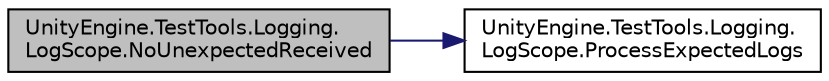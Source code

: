 digraph "UnityEngine.TestTools.Logging.LogScope.NoUnexpectedReceived"
{
 // LATEX_PDF_SIZE
  edge [fontname="Helvetica",fontsize="10",labelfontname="Helvetica",labelfontsize="10"];
  node [fontname="Helvetica",fontsize="10",shape=record];
  rankdir="LR";
  Node1 [label="UnityEngine.TestTools.Logging.\lLogScope.NoUnexpectedReceived",height=0.2,width=0.4,color="black", fillcolor="grey75", style="filled", fontcolor="black",tooltip=" "];
  Node1 -> Node2 [color="midnightblue",fontsize="10",style="solid",fontname="Helvetica"];
  Node2 [label="UnityEngine.TestTools.Logging.\lLogScope.ProcessExpectedLogs",height=0.2,width=0.4,color="black", fillcolor="white", style="filled",URL="$class_unity_engine_1_1_test_tools_1_1_logging_1_1_log_scope.html#aa3a79260f9c661ea876c83c2fe2db0d4",tooltip=" "];
}

